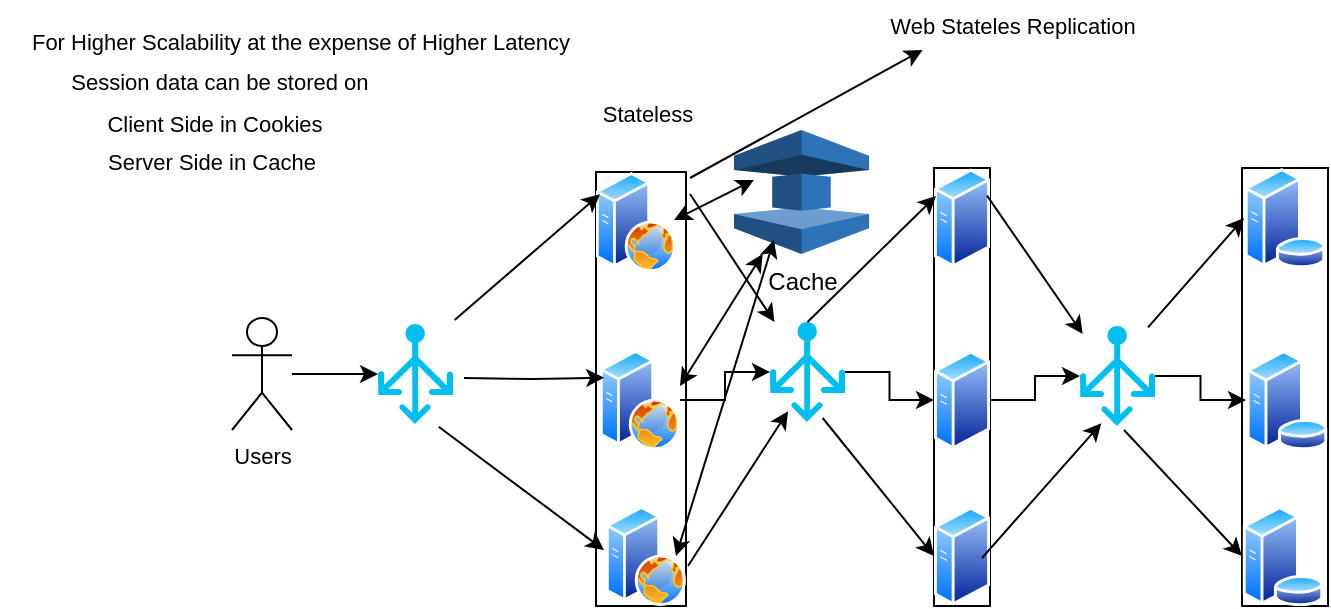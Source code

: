 <mxfile version="22.1.7" type="github">
  <diagram name="Page-1" id="Hv03jbzg6d0XdvTVFdnS">
    <mxGraphModel dx="794" dy="456" grid="1" gridSize="10" guides="1" tooltips="1" connect="1" arrows="1" fold="1" page="1" pageScale="1" pageWidth="850" pageHeight="1100" math="0" shadow="0">
      <root>
        <mxCell id="0" />
        <mxCell id="1" parent="0" />
        <mxCell id="s_o7_j4jVe9658vq0K8S-1" value="" style="group;strokeColor=default;" vertex="1" connectable="0" parent="1">
          <mxGeometry x="301" y="236" width="45" height="217" as="geometry" />
        </mxCell>
        <mxCell id="s_o7_j4jVe9658vq0K8S-2" value="" style="image;aspect=fixed;perimeter=ellipsePerimeter;html=1;align=center;shadow=0;dashed=0;spacingTop=3;image=img/lib/active_directory/web_server.svg;strokeColor=default;" vertex="1" parent="s_o7_j4jVe9658vq0K8S-1">
          <mxGeometry x="2" y="89" width="40" height="50" as="geometry" />
        </mxCell>
        <mxCell id="s_o7_j4jVe9658vq0K8S-3" value="" style="image;aspect=fixed;perimeter=ellipsePerimeter;html=1;align=center;shadow=0;dashed=0;spacingTop=3;image=img/lib/active_directory/web_server.svg;strokeColor=default;" vertex="1" parent="s_o7_j4jVe9658vq0K8S-1">
          <mxGeometry width="40" height="50" as="geometry" />
        </mxCell>
        <mxCell id="s_o7_j4jVe9658vq0K8S-4" value="" style="image;aspect=fixed;perimeter=ellipsePerimeter;html=1;align=center;shadow=0;dashed=0;spacingTop=3;image=img/lib/active_directory/web_server.svg;strokeColor=default;" vertex="1" parent="s_o7_j4jVe9658vq0K8S-1">
          <mxGeometry x="5" y="167" width="40" height="50" as="geometry" />
        </mxCell>
        <mxCell id="s_o7_j4jVe9658vq0K8S-5" value="" style="group;strokeColor=default;" vertex="1" connectable="0" parent="1">
          <mxGeometry x="470" y="234" width="28" height="219" as="geometry" />
        </mxCell>
        <mxCell id="s_o7_j4jVe9658vq0K8S-6" value="" style="image;aspect=fixed;perimeter=ellipsePerimeter;html=1;align=center;shadow=0;dashed=0;spacingTop=3;image=img/lib/active_directory/generic_server.svg;" vertex="1" parent="s_o7_j4jVe9658vq0K8S-5">
          <mxGeometry y="91" width="28.0" height="50" as="geometry" />
        </mxCell>
        <mxCell id="s_o7_j4jVe9658vq0K8S-7" value="" style="image;aspect=fixed;perimeter=ellipsePerimeter;html=1;align=center;shadow=0;dashed=0;spacingTop=3;image=img/lib/active_directory/generic_server.svg;" vertex="1" parent="s_o7_j4jVe9658vq0K8S-5">
          <mxGeometry y="169" width="28.0" height="50" as="geometry" />
        </mxCell>
        <mxCell id="s_o7_j4jVe9658vq0K8S-8" value="" style="image;aspect=fixed;perimeter=ellipsePerimeter;html=1;align=center;shadow=0;dashed=0;spacingTop=3;image=img/lib/active_directory/generic_server.svg;" vertex="1" parent="s_o7_j4jVe9658vq0K8S-5">
          <mxGeometry width="28.0" height="50" as="geometry" />
        </mxCell>
        <mxCell id="s_o7_j4jVe9658vq0K8S-9" value="" style="group;strokeColor=default;" vertex="1" connectable="0" parent="1">
          <mxGeometry x="624" y="234" width="43" height="219" as="geometry" />
        </mxCell>
        <mxCell id="s_o7_j4jVe9658vq0K8S-10" value="" style="image;aspect=fixed;perimeter=ellipsePerimeter;html=1;align=center;shadow=0;dashed=0;spacingTop=3;image=img/lib/active_directory/database_server.svg;" vertex="1" parent="s_o7_j4jVe9658vq0K8S-9">
          <mxGeometry x="2" y="91" width="41" height="50" as="geometry" />
        </mxCell>
        <mxCell id="s_o7_j4jVe9658vq0K8S-11" value="" style="image;aspect=fixed;perimeter=ellipsePerimeter;html=1;align=center;shadow=0;dashed=0;spacingTop=3;image=img/lib/active_directory/database_server.svg;" vertex="1" parent="s_o7_j4jVe9658vq0K8S-9">
          <mxGeometry x="1" width="41" height="50" as="geometry" />
        </mxCell>
        <mxCell id="s_o7_j4jVe9658vq0K8S-12" value="" style="image;aspect=fixed;perimeter=ellipsePerimeter;html=1;align=center;shadow=0;dashed=0;spacingTop=3;image=img/lib/active_directory/database_server.svg;" vertex="1" parent="s_o7_j4jVe9658vq0K8S-9">
          <mxGeometry y="169" width="41" height="50" as="geometry" />
        </mxCell>
        <mxCell id="s_o7_j4jVe9658vq0K8S-13" value="Web Stateles Replication" style="text;html=1;strokeColor=none;fillColor=none;align=center;verticalAlign=middle;whiteSpace=wrap;rounded=0;fontSize=11;fontFamily=Helvetica;fontColor=default;" vertex="1" parent="1">
          <mxGeometry x="419" y="150" width="181" height="25" as="geometry" />
        </mxCell>
        <mxCell id="s_o7_j4jVe9658vq0K8S-14" value="Stateless" style="text;html=1;strokeColor=none;fillColor=none;align=center;verticalAlign=middle;whiteSpace=wrap;rounded=0;fontSize=11;fontFamily=Helvetica;fontColor=default;" vertex="1" parent="1">
          <mxGeometry x="297" y="192" width="60" height="30" as="geometry" />
        </mxCell>
        <mxCell id="s_o7_j4jVe9658vq0K8S-15" style="edgeStyle=orthogonalEdgeStyle;shape=connector;rounded=0;orthogonalLoop=1;jettySize=auto;html=1;entryX=0;entryY=0.25;entryDx=0;entryDy=0;labelBackgroundColor=default;strokeColor=default;align=center;verticalAlign=middle;fontFamily=Helvetica;fontSize=11;fontColor=default;endArrow=classic;" edge="1" parent="1" target="s_o7_j4jVe9658vq0K8S-2">
          <mxGeometry relative="1" as="geometry">
            <mxPoint x="235" y="339" as="sourcePoint" />
          </mxGeometry>
        </mxCell>
        <mxCell id="s_o7_j4jVe9658vq0K8S-16" value="" style="edgeStyle=orthogonalEdgeStyle;shape=connector;rounded=0;orthogonalLoop=1;jettySize=auto;html=1;labelBackgroundColor=default;strokeColor=default;align=center;verticalAlign=middle;fontFamily=Helvetica;fontSize=11;fontColor=default;endArrow=classic;" edge="1" parent="1" source="s_o7_j4jVe9658vq0K8S-17" target="s_o7_j4jVe9658vq0K8S-20">
          <mxGeometry relative="1" as="geometry" />
        </mxCell>
        <mxCell id="s_o7_j4jVe9658vq0K8S-17" value="Users" style="shape=umlActor;verticalLabelPosition=bottom;verticalAlign=top;html=1;outlineConnect=0;fontFamily=Helvetica;fontSize=11;fontColor=default;" vertex="1" parent="1">
          <mxGeometry x="119" y="309" width="30" height="56" as="geometry" />
        </mxCell>
        <mxCell id="s_o7_j4jVe9658vq0K8S-18" value="" style="endArrow=classic;html=1;rounded=0;labelBackgroundColor=default;strokeColor=default;align=center;verticalAlign=middle;fontFamily=Helvetica;fontSize=11;fontColor=default;shape=connector;entryX=0;entryY=0.25;entryDx=0;entryDy=0;exitX=1.022;exitY=-0.04;exitDx=0;exitDy=0;exitPerimeter=0;" edge="1" parent="1" source="s_o7_j4jVe9658vq0K8S-20">
          <mxGeometry width="50" height="50" relative="1" as="geometry">
            <mxPoint x="149" y="326.667" as="sourcePoint" />
            <mxPoint x="302.97" y="247.182" as="targetPoint" />
          </mxGeometry>
        </mxCell>
        <mxCell id="s_o7_j4jVe9658vq0K8S-19" value="" style="endArrow=classic;html=1;rounded=0;labelBackgroundColor=default;strokeColor=default;align=center;verticalAlign=middle;fontFamily=Helvetica;fontSize=11;fontColor=default;shape=connector;exitX=0.809;exitY=1.027;exitDx=0;exitDy=0;exitPerimeter=0;" edge="1" parent="1" source="s_o7_j4jVe9658vq0K8S-20">
          <mxGeometry width="50" height="50" relative="1" as="geometry">
            <mxPoint x="150" y="355" as="sourcePoint" />
            <mxPoint x="305" y="425" as="targetPoint" />
          </mxGeometry>
        </mxCell>
        <mxCell id="s_o7_j4jVe9658vq0K8S-20" value="" style="verticalLabelPosition=bottom;html=1;verticalAlign=top;align=center;strokeColor=none;fillColor=#00BEF2;shape=mxgraph.azure.load_balancer_generic;pointerEvents=1;fontFamily=Helvetica;fontSize=11;fontColor=default;" vertex="1" parent="1">
          <mxGeometry x="192" y="312" width="37.5" height="50" as="geometry" />
        </mxCell>
        <mxCell id="s_o7_j4jVe9658vq0K8S-21" value="" style="edgeStyle=orthogonalEdgeStyle;shape=connector;rounded=0;orthogonalLoop=1;jettySize=auto;html=1;labelBackgroundColor=default;strokeColor=default;align=center;verticalAlign=middle;fontFamily=Helvetica;fontSize=11;fontColor=default;endArrow=classic;" edge="1" parent="1" source="s_o7_j4jVe9658vq0K8S-22" target="s_o7_j4jVe9658vq0K8S-6">
          <mxGeometry relative="1" as="geometry" />
        </mxCell>
        <mxCell id="s_o7_j4jVe9658vq0K8S-22" value="" style="verticalLabelPosition=bottom;html=1;verticalAlign=top;align=center;strokeColor=none;fillColor=#00BEF2;shape=mxgraph.azure.load_balancer_generic;pointerEvents=1;fontFamily=Helvetica;fontSize=11;fontColor=default;" vertex="1" parent="1">
          <mxGeometry x="388" y="311" width="37.5" height="50" as="geometry" />
        </mxCell>
        <mxCell id="s_o7_j4jVe9658vq0K8S-23" value="" style="edgeStyle=orthogonalEdgeStyle;shape=connector;rounded=0;orthogonalLoop=1;jettySize=auto;html=1;labelBackgroundColor=default;strokeColor=default;align=center;verticalAlign=middle;fontFamily=Helvetica;fontSize=11;fontColor=default;endArrow=classic;" edge="1" parent="1" source="s_o7_j4jVe9658vq0K8S-2" target="s_o7_j4jVe9658vq0K8S-22">
          <mxGeometry relative="1" as="geometry" />
        </mxCell>
        <mxCell id="s_o7_j4jVe9658vq0K8S-24" value="" style="endArrow=classic;html=1;rounded=0;labelBackgroundColor=default;strokeColor=default;align=center;verticalAlign=middle;fontFamily=Helvetica;fontSize=11;fontColor=default;shape=connector;" edge="1" parent="1" target="s_o7_j4jVe9658vq0K8S-22">
          <mxGeometry width="50" height="50" relative="1" as="geometry">
            <mxPoint x="348" y="247" as="sourcePoint" />
            <mxPoint x="398" y="197" as="targetPoint" />
          </mxGeometry>
        </mxCell>
        <mxCell id="s_o7_j4jVe9658vq0K8S-25" value="" style="endArrow=classic;html=1;rounded=0;labelBackgroundColor=default;strokeColor=default;align=center;verticalAlign=middle;fontFamily=Helvetica;fontSize=11;fontColor=default;shape=connector;entryX=0.24;entryY=0.893;entryDx=0;entryDy=0;entryPerimeter=0;" edge="1" parent="1" target="s_o7_j4jVe9658vq0K8S-22">
          <mxGeometry width="50" height="50" relative="1" as="geometry">
            <mxPoint x="347" y="433" as="sourcePoint" />
            <mxPoint x="397" y="383" as="targetPoint" />
          </mxGeometry>
        </mxCell>
        <mxCell id="s_o7_j4jVe9658vq0K8S-26" value="" style="endArrow=classic;html=1;rounded=0;labelBackgroundColor=default;strokeColor=default;align=center;verticalAlign=middle;fontFamily=Helvetica;fontSize=11;fontColor=default;shape=connector;exitX=0.5;exitY=0;exitDx=0;exitDy=0;exitPerimeter=0;" edge="1" parent="1" source="s_o7_j4jVe9658vq0K8S-22">
          <mxGeometry width="50" height="50" relative="1" as="geometry">
            <mxPoint x="421" y="298" as="sourcePoint" />
            <mxPoint x="471" y="248" as="targetPoint" />
          </mxGeometry>
        </mxCell>
        <mxCell id="s_o7_j4jVe9658vq0K8S-27" value="" style="endArrow=classic;html=1;rounded=0;labelBackgroundColor=default;strokeColor=default;align=center;verticalAlign=middle;fontFamily=Helvetica;fontSize=11;fontColor=default;shape=connector;exitX=0.702;exitY=0.96;exitDx=0;exitDy=0;exitPerimeter=0;entryX=0;entryY=0.5;entryDx=0;entryDy=0;" edge="1" parent="1" source="s_o7_j4jVe9658vq0K8S-22" target="s_o7_j4jVe9658vq0K8S-7">
          <mxGeometry width="50" height="50" relative="1" as="geometry">
            <mxPoint x="425" y="421" as="sourcePoint" />
            <mxPoint x="475" y="371" as="targetPoint" />
          </mxGeometry>
        </mxCell>
        <mxCell id="s_o7_j4jVe9658vq0K8S-28" value="" style="edgeStyle=orthogonalEdgeStyle;shape=connector;rounded=0;orthogonalLoop=1;jettySize=auto;html=1;labelBackgroundColor=default;strokeColor=default;align=center;verticalAlign=middle;fontFamily=Helvetica;fontSize=11;fontColor=default;endArrow=classic;" edge="1" parent="1" source="s_o7_j4jVe9658vq0K8S-29" target="s_o7_j4jVe9658vq0K8S-10">
          <mxGeometry relative="1" as="geometry" />
        </mxCell>
        <mxCell id="s_o7_j4jVe9658vq0K8S-29" value="" style="verticalLabelPosition=bottom;html=1;verticalAlign=top;align=center;strokeColor=none;fillColor=#00BEF2;shape=mxgraph.azure.load_balancer_generic;pointerEvents=1;fontFamily=Helvetica;fontSize=11;fontColor=default;" vertex="1" parent="1">
          <mxGeometry x="543" y="313" width="37.5" height="50" as="geometry" />
        </mxCell>
        <mxCell id="s_o7_j4jVe9658vq0K8S-30" value="" style="endArrow=classic;html=1;rounded=0;labelBackgroundColor=default;strokeColor=default;align=center;verticalAlign=middle;fontFamily=Helvetica;fontSize=11;fontColor=default;shape=connector;exitX=1;exitY=0.25;exitDx=0;exitDy=0;entryX=0.036;entryY=0.08;entryDx=0;entryDy=0;entryPerimeter=0;" edge="1" parent="1" source="s_o7_j4jVe9658vq0K8S-8" target="s_o7_j4jVe9658vq0K8S-29">
          <mxGeometry width="50" height="50" relative="1" as="geometry">
            <mxPoint x="511" y="355" as="sourcePoint" />
            <mxPoint x="561" y="305" as="targetPoint" />
          </mxGeometry>
        </mxCell>
        <mxCell id="s_o7_j4jVe9658vq0K8S-31" value="" style="endArrow=classic;html=1;rounded=0;labelBackgroundColor=default;strokeColor=default;align=center;verticalAlign=middle;fontFamily=Helvetica;fontSize=11;fontColor=default;shape=connector;entryX=0.284;entryY=0.973;entryDx=0;entryDy=0;entryPerimeter=0;" edge="1" parent="1" target="s_o7_j4jVe9658vq0K8S-29">
          <mxGeometry width="50" height="50" relative="1" as="geometry">
            <mxPoint x="494" y="429" as="sourcePoint" />
            <mxPoint x="544" y="379" as="targetPoint" />
          </mxGeometry>
        </mxCell>
        <mxCell id="s_o7_j4jVe9658vq0K8S-32" value="" style="edgeStyle=orthogonalEdgeStyle;shape=connector;rounded=0;orthogonalLoop=1;jettySize=auto;html=1;labelBackgroundColor=default;strokeColor=default;align=center;verticalAlign=middle;fontFamily=Helvetica;fontSize=11;fontColor=default;endArrow=classic;" edge="1" parent="1" source="s_o7_j4jVe9658vq0K8S-6" target="s_o7_j4jVe9658vq0K8S-29">
          <mxGeometry relative="1" as="geometry" />
        </mxCell>
        <mxCell id="s_o7_j4jVe9658vq0K8S-33" value="" style="endArrow=classic;html=1;rounded=0;labelBackgroundColor=default;strokeColor=default;align=center;verticalAlign=middle;fontFamily=Helvetica;fontSize=11;fontColor=default;shape=connector;entryX=0;entryY=0.5;entryDx=0;entryDy=0;exitX=0.907;exitY=0.013;exitDx=0;exitDy=0;exitPerimeter=0;" edge="1" parent="1" source="s_o7_j4jVe9658vq0K8S-29" target="s_o7_j4jVe9658vq0K8S-11">
          <mxGeometry width="50" height="50" relative="1" as="geometry">
            <mxPoint x="561" y="302" as="sourcePoint" />
            <mxPoint x="611" y="252" as="targetPoint" />
          </mxGeometry>
        </mxCell>
        <mxCell id="s_o7_j4jVe9658vq0K8S-34" value="" style="endArrow=classic;html=1;rounded=0;labelBackgroundColor=default;strokeColor=default;align=center;verticalAlign=middle;fontFamily=Helvetica;fontSize=11;fontColor=default;shape=connector;entryX=0;entryY=0.5;entryDx=0;entryDy=0;" edge="1" parent="1" target="s_o7_j4jVe9658vq0K8S-12">
          <mxGeometry width="50" height="50" relative="1" as="geometry">
            <mxPoint x="565" y="365" as="sourcePoint" />
            <mxPoint x="611" y="305" as="targetPoint" />
          </mxGeometry>
        </mxCell>
        <mxCell id="s_o7_j4jVe9658vq0K8S-35" value="For Higher Scalability at the expense of Higher Latency" style="text;html=1;strokeColor=none;fillColor=none;align=center;verticalAlign=middle;whiteSpace=wrap;rounded=0;fontSize=11;fontFamily=Helvetica;fontColor=default;" vertex="1" parent="1">
          <mxGeometry x="3" y="156" width="301" height="30" as="geometry" />
        </mxCell>
        <mxCell id="s_o7_j4jVe9658vq0K8S-36" value="Session data can be stored on&amp;nbsp;" style="text;html=1;strokeColor=none;fillColor=none;align=center;verticalAlign=middle;whiteSpace=wrap;rounded=0;fontSize=11;fontFamily=Helvetica;fontColor=default;" vertex="1" parent="1">
          <mxGeometry x="22" y="176" width="185" height="30" as="geometry" />
        </mxCell>
        <mxCell id="s_o7_j4jVe9658vq0K8S-37" value="Client Side in Cookies" style="text;html=1;strokeColor=none;fillColor=none;align=center;verticalAlign=middle;whiteSpace=wrap;rounded=0;fontSize=11;fontFamily=Helvetica;fontColor=default;" vertex="1" parent="1">
          <mxGeometry x="18" y="197" width="185" height="30" as="geometry" />
        </mxCell>
        <mxCell id="s_o7_j4jVe9658vq0K8S-38" value="" style="endArrow=classic;html=1;rounded=0;entryX=0.25;entryY=1;entryDx=0;entryDy=0;" edge="1" parent="1" target="s_o7_j4jVe9658vq0K8S-13">
          <mxGeometry width="50" height="50" relative="1" as="geometry">
            <mxPoint x="348" y="239" as="sourcePoint" />
            <mxPoint x="398" y="189" as="targetPoint" />
          </mxGeometry>
        </mxCell>
        <mxCell id="s_o7_j4jVe9658vq0K8S-39" value="Server Side in Cache&amp;nbsp;" style="text;html=1;strokeColor=none;fillColor=none;align=center;verticalAlign=middle;whiteSpace=wrap;rounded=0;fontSize=11;fontFamily=Helvetica;fontColor=default;" vertex="1" parent="1">
          <mxGeometry x="18" y="216" width="185" height="30" as="geometry" />
        </mxCell>
        <mxCell id="s_o7_j4jVe9658vq0K8S-40" value="Cache" style="outlineConnect=0;dashed=0;verticalLabelPosition=bottom;verticalAlign=top;align=center;html=1;shape=mxgraph.aws3.elasticache;fillColor=#2E73B8;gradientColor=none;" vertex="1" parent="1">
          <mxGeometry x="370" y="215" width="67.5" height="62" as="geometry" />
        </mxCell>
        <mxCell id="s_o7_j4jVe9658vq0K8S-41" value="" style="endArrow=classic;startArrow=classic;html=1;rounded=0;" edge="1" parent="1">
          <mxGeometry width="50" height="50" relative="1" as="geometry">
            <mxPoint x="340" y="260" as="sourcePoint" />
            <mxPoint x="380" y="240" as="targetPoint" />
          </mxGeometry>
        </mxCell>
        <mxCell id="s_o7_j4jVe9658vq0K8S-42" value="" style="endArrow=classic;startArrow=classic;html=1;rounded=0;" edge="1" parent="1" target="s_o7_j4jVe9658vq0K8S-40">
          <mxGeometry width="50" height="50" relative="1" as="geometry">
            <mxPoint x="343" y="343" as="sourcePoint" />
            <mxPoint x="393" y="293" as="targetPoint" />
          </mxGeometry>
        </mxCell>
        <mxCell id="s_o7_j4jVe9658vq0K8S-43" value="" style="endArrow=classic;startArrow=classic;html=1;rounded=0;entryX=0.296;entryY=0.887;entryDx=0;entryDy=0;entryPerimeter=0;" edge="1" parent="1" target="s_o7_j4jVe9658vq0K8S-40">
          <mxGeometry width="50" height="50" relative="1" as="geometry">
            <mxPoint x="341" y="428" as="sourcePoint" />
            <mxPoint x="391" y="378" as="targetPoint" />
          </mxGeometry>
        </mxCell>
      </root>
    </mxGraphModel>
  </diagram>
</mxfile>
